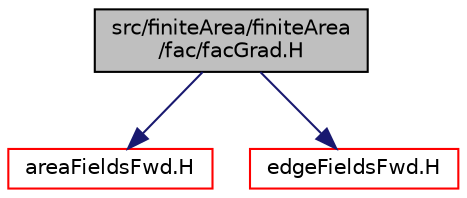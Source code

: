 digraph "src/finiteArea/finiteArea/fac/facGrad.H"
{
  bgcolor="transparent";
  edge [fontname="Helvetica",fontsize="10",labelfontname="Helvetica",labelfontsize="10"];
  node [fontname="Helvetica",fontsize="10",shape=record];
  Node1 [label="src/finiteArea/finiteArea\l/fac/facGrad.H",height=0.2,width=0.4,color="black", fillcolor="grey75", style="filled" fontcolor="black"];
  Node1 -> Node2 [color="midnightblue",fontsize="10",style="solid",fontname="Helvetica"];
  Node2 [label="areaFieldsFwd.H",height=0.2,width=0.4,color="red",URL="$areaFieldsFwd_8H.html",tooltip="Forwards and collection of common area field types. "];
  Node1 -> Node3 [color="midnightblue",fontsize="10",style="solid",fontname="Helvetica"];
  Node3 [label="edgeFieldsFwd.H",height=0.2,width=0.4,color="red",URL="$edgeFieldsFwd_8H.html",tooltip="Forwards for edge field types. "];
}
